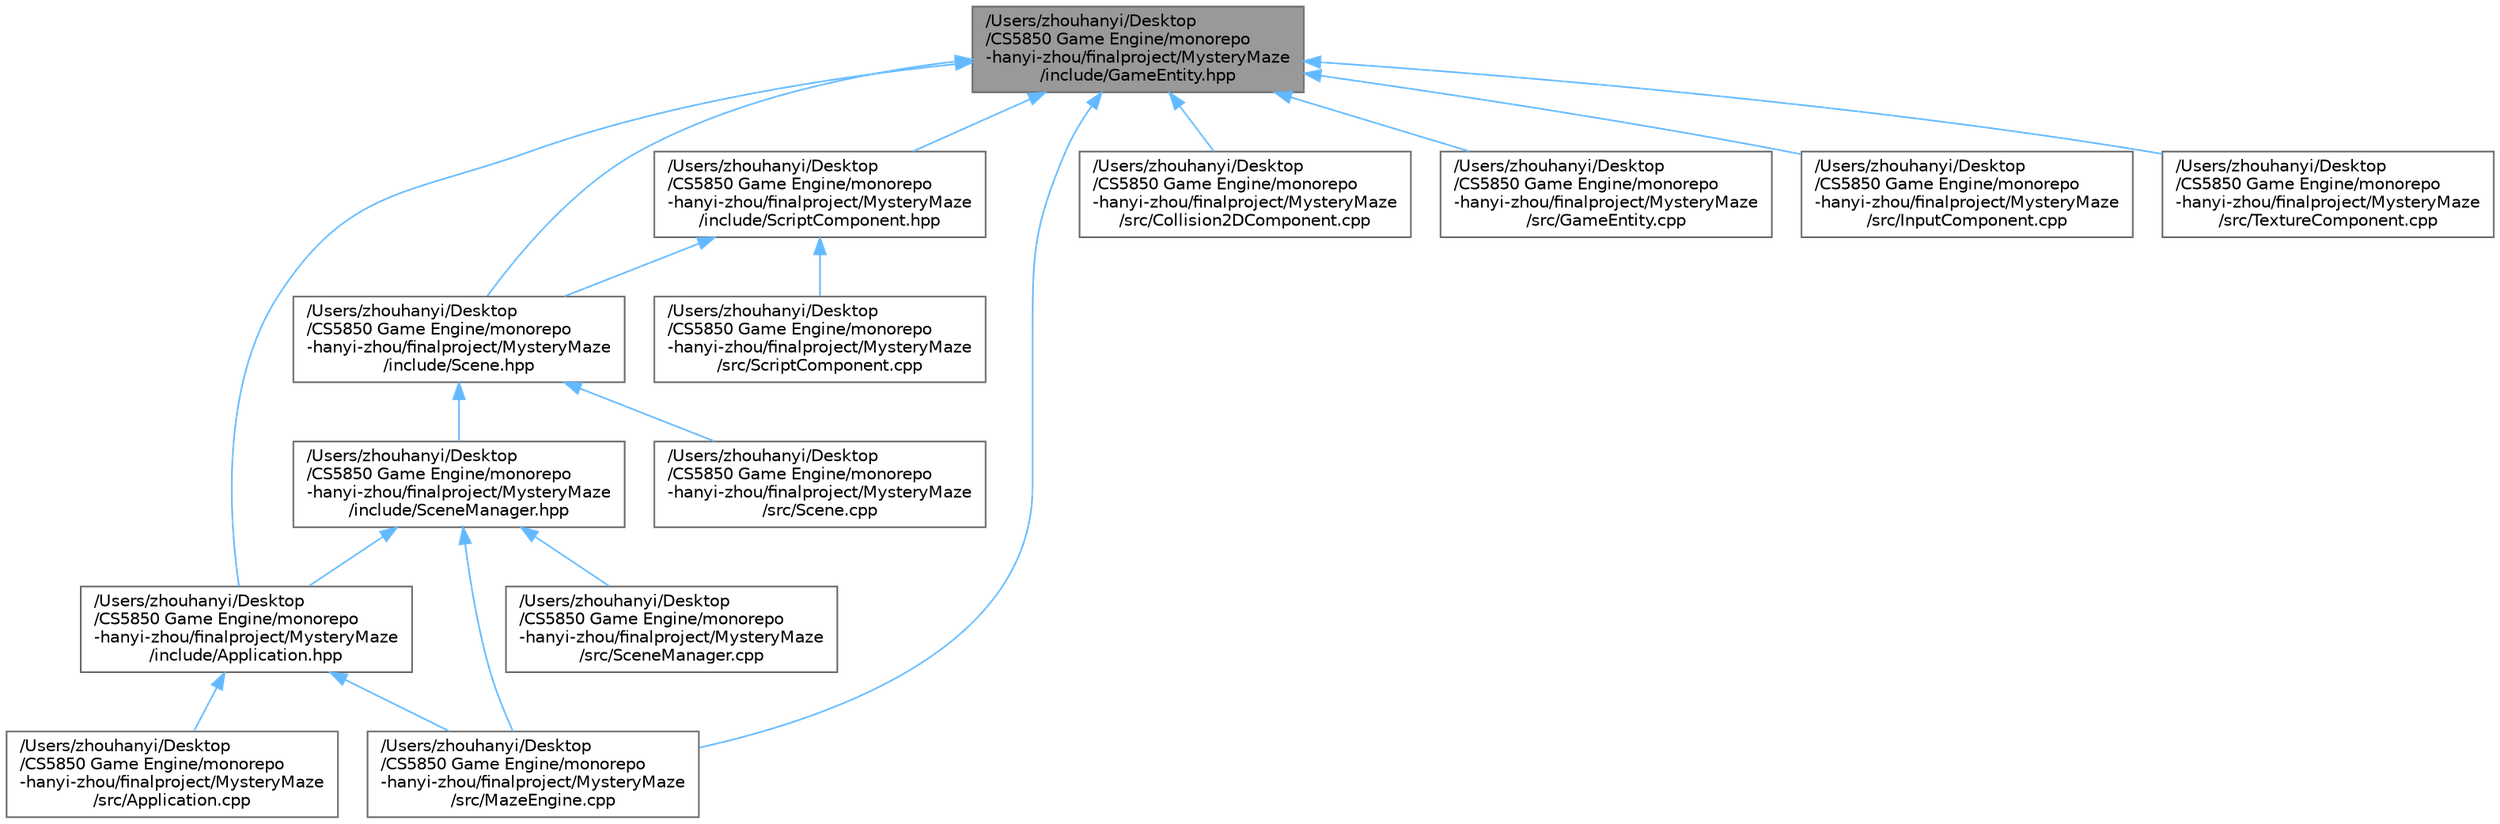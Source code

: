 digraph "/Users/zhouhanyi/Desktop/CS5850 Game Engine/monorepo-hanyi-zhou/finalproject/MysteryMaze/include/GameEntity.hpp"
{
 // LATEX_PDF_SIZE
  bgcolor="transparent";
  edge [fontname=Helvetica,fontsize=10,labelfontname=Helvetica,labelfontsize=10];
  node [fontname=Helvetica,fontsize=10,shape=box,height=0.2,width=0.4];
  Node1 [id="Node000001",label="/Users/zhouhanyi/Desktop\l/CS5850 Game Engine/monorepo\l-hanyi-zhou/finalproject/MysteryMaze\l/include/GameEntity.hpp",height=0.2,width=0.4,color="gray40", fillcolor="grey60", style="filled", fontcolor="black",tooltip=" "];
  Node1 -> Node2 [id="edge1_Node000001_Node000002",dir="back",color="steelblue1",style="solid",tooltip=" "];
  Node2 [id="Node000002",label="/Users/zhouhanyi/Desktop\l/CS5850 Game Engine/monorepo\l-hanyi-zhou/finalproject/MysteryMaze\l/include/Application.hpp",height=0.2,width=0.4,color="grey40", fillcolor="white", style="filled",URL="$_application_8hpp.html",tooltip=" "];
  Node2 -> Node3 [id="edge2_Node000002_Node000003",dir="back",color="steelblue1",style="solid",tooltip=" "];
  Node3 [id="Node000003",label="/Users/zhouhanyi/Desktop\l/CS5850 Game Engine/monorepo\l-hanyi-zhou/finalproject/MysteryMaze\l/src/Application.cpp",height=0.2,width=0.4,color="grey40", fillcolor="white", style="filled",URL="$_application_8cpp.html",tooltip=" "];
  Node2 -> Node4 [id="edge3_Node000002_Node000004",dir="back",color="steelblue1",style="solid",tooltip=" "];
  Node4 [id="Node000004",label="/Users/zhouhanyi/Desktop\l/CS5850 Game Engine/monorepo\l-hanyi-zhou/finalproject/MysteryMaze\l/src/MazeEngine.cpp",height=0.2,width=0.4,color="grey40", fillcolor="white", style="filled",URL="$_maze_engine_8cpp.html",tooltip=" "];
  Node1 -> Node5 [id="edge4_Node000001_Node000005",dir="back",color="steelblue1",style="solid",tooltip=" "];
  Node5 [id="Node000005",label="/Users/zhouhanyi/Desktop\l/CS5850 Game Engine/monorepo\l-hanyi-zhou/finalproject/MysteryMaze\l/include/Scene.hpp",height=0.2,width=0.4,color="grey40", fillcolor="white", style="filled",URL="$_scene_8hpp.html",tooltip=" "];
  Node5 -> Node6 [id="edge5_Node000005_Node000006",dir="back",color="steelblue1",style="solid",tooltip=" "];
  Node6 [id="Node000006",label="/Users/zhouhanyi/Desktop\l/CS5850 Game Engine/monorepo\l-hanyi-zhou/finalproject/MysteryMaze\l/include/SceneManager.hpp",height=0.2,width=0.4,color="grey40", fillcolor="white", style="filled",URL="$_scene_manager_8hpp.html",tooltip=" "];
  Node6 -> Node2 [id="edge6_Node000006_Node000002",dir="back",color="steelblue1",style="solid",tooltip=" "];
  Node6 -> Node4 [id="edge7_Node000006_Node000004",dir="back",color="steelblue1",style="solid",tooltip=" "];
  Node6 -> Node7 [id="edge8_Node000006_Node000007",dir="back",color="steelblue1",style="solid",tooltip=" "];
  Node7 [id="Node000007",label="/Users/zhouhanyi/Desktop\l/CS5850 Game Engine/monorepo\l-hanyi-zhou/finalproject/MysteryMaze\l/src/SceneManager.cpp",height=0.2,width=0.4,color="grey40", fillcolor="white", style="filled",URL="$_scene_manager_8cpp.html",tooltip=" "];
  Node5 -> Node8 [id="edge9_Node000005_Node000008",dir="back",color="steelblue1",style="solid",tooltip=" "];
  Node8 [id="Node000008",label="/Users/zhouhanyi/Desktop\l/CS5850 Game Engine/monorepo\l-hanyi-zhou/finalproject/MysteryMaze\l/src/Scene.cpp",height=0.2,width=0.4,color="grey40", fillcolor="white", style="filled",URL="$_scene_8cpp.html",tooltip=" "];
  Node1 -> Node9 [id="edge10_Node000001_Node000009",dir="back",color="steelblue1",style="solid",tooltip=" "];
  Node9 [id="Node000009",label="/Users/zhouhanyi/Desktop\l/CS5850 Game Engine/monorepo\l-hanyi-zhou/finalproject/MysteryMaze\l/include/ScriptComponent.hpp",height=0.2,width=0.4,color="grey40", fillcolor="white", style="filled",URL="$_script_component_8hpp.html",tooltip=" "];
  Node9 -> Node5 [id="edge11_Node000009_Node000005",dir="back",color="steelblue1",style="solid",tooltip=" "];
  Node9 -> Node10 [id="edge12_Node000009_Node000010",dir="back",color="steelblue1",style="solid",tooltip=" "];
  Node10 [id="Node000010",label="/Users/zhouhanyi/Desktop\l/CS5850 Game Engine/monorepo\l-hanyi-zhou/finalproject/MysteryMaze\l/src/ScriptComponent.cpp",height=0.2,width=0.4,color="grey40", fillcolor="white", style="filled",URL="$_script_component_8cpp.html",tooltip=" "];
  Node1 -> Node11 [id="edge13_Node000001_Node000011",dir="back",color="steelblue1",style="solid",tooltip=" "];
  Node11 [id="Node000011",label="/Users/zhouhanyi/Desktop\l/CS5850 Game Engine/monorepo\l-hanyi-zhou/finalproject/MysteryMaze\l/src/Collision2DComponent.cpp",height=0.2,width=0.4,color="grey40", fillcolor="white", style="filled",URL="$_collision2_d_component_8cpp.html",tooltip=" "];
  Node1 -> Node12 [id="edge14_Node000001_Node000012",dir="back",color="steelblue1",style="solid",tooltip=" "];
  Node12 [id="Node000012",label="/Users/zhouhanyi/Desktop\l/CS5850 Game Engine/monorepo\l-hanyi-zhou/finalproject/MysteryMaze\l/src/GameEntity.cpp",height=0.2,width=0.4,color="grey40", fillcolor="white", style="filled",URL="$_game_entity_8cpp.html",tooltip=" "];
  Node1 -> Node13 [id="edge15_Node000001_Node000013",dir="back",color="steelblue1",style="solid",tooltip=" "];
  Node13 [id="Node000013",label="/Users/zhouhanyi/Desktop\l/CS5850 Game Engine/monorepo\l-hanyi-zhou/finalproject/MysteryMaze\l/src/InputComponent.cpp",height=0.2,width=0.4,color="grey40", fillcolor="white", style="filled",URL="$_input_component_8cpp.html",tooltip=" "];
  Node1 -> Node4 [id="edge16_Node000001_Node000004",dir="back",color="steelblue1",style="solid",tooltip=" "];
  Node1 -> Node14 [id="edge17_Node000001_Node000014",dir="back",color="steelblue1",style="solid",tooltip=" "];
  Node14 [id="Node000014",label="/Users/zhouhanyi/Desktop\l/CS5850 Game Engine/monorepo\l-hanyi-zhou/finalproject/MysteryMaze\l/src/TextureComponent.cpp",height=0.2,width=0.4,color="grey40", fillcolor="white", style="filled",URL="$_texture_component_8cpp.html",tooltip=" "];
}
